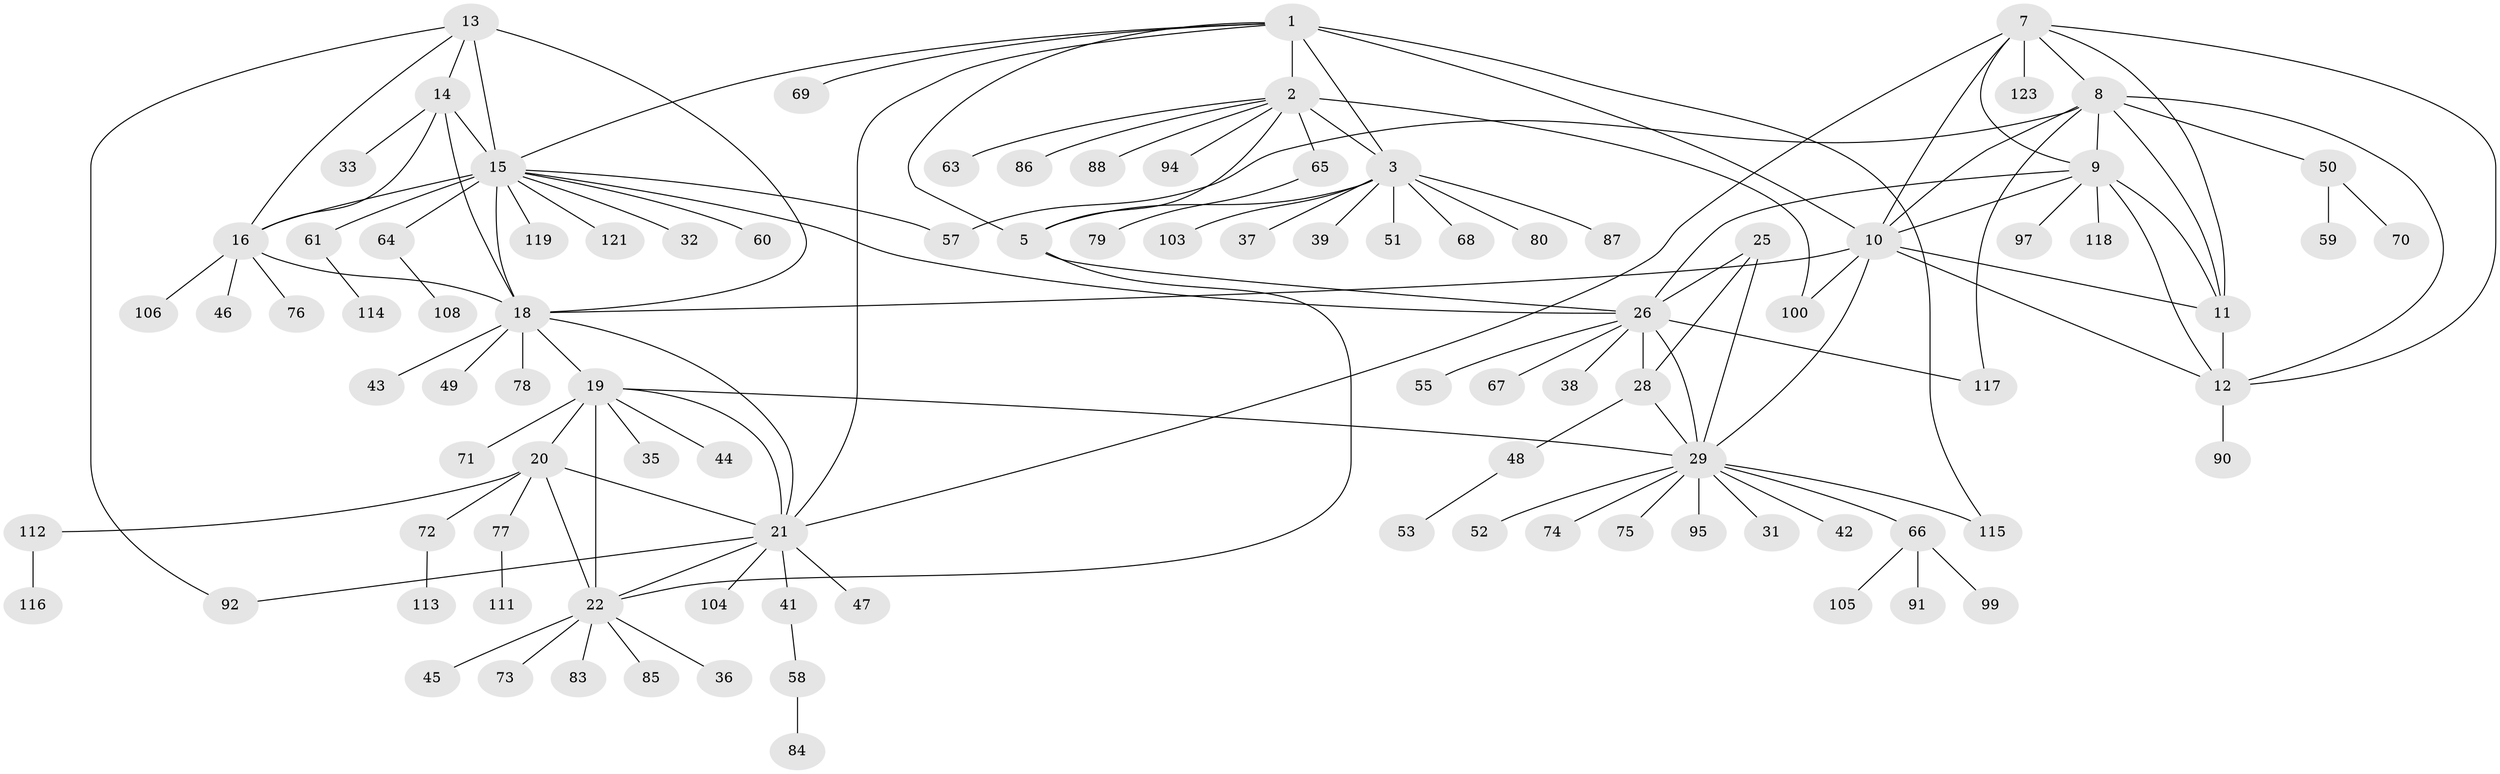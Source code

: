 // Generated by graph-tools (version 1.1) at 2025/52/02/27/25 19:52:21]
// undirected, 98 vertices, 136 edges
graph export_dot {
graph [start="1"]
  node [color=gray90,style=filled];
  1 [super="+4"];
  2 [super="+89"];
  3 [super="+6"];
  5;
  7 [super="+62"];
  8 [super="+98"];
  9 [super="+34"];
  10 [super="+82"];
  11;
  12 [super="+96"];
  13;
  14;
  15 [super="+17"];
  16 [super="+109"];
  18 [super="+81"];
  19 [super="+23"];
  20 [super="+101"];
  21 [super="+40"];
  22 [super="+24"];
  25;
  26 [super="+27"];
  28;
  29 [super="+30"];
  31;
  32;
  33;
  35;
  36;
  37;
  38;
  39;
  41;
  42;
  43 [super="+54"];
  44;
  45 [super="+56"];
  46;
  47;
  48;
  49;
  50 [super="+120"];
  51;
  52;
  53;
  55;
  57;
  58;
  59;
  60;
  61;
  63 [super="+93"];
  64;
  65;
  66 [super="+107"];
  67;
  68;
  69;
  70;
  71;
  72 [super="+102"];
  73 [super="+110"];
  74;
  75;
  76;
  77;
  78;
  79;
  80;
  83;
  84;
  85;
  86;
  87;
  88;
  90;
  91;
  92 [super="+122"];
  94;
  95;
  97;
  99;
  100;
  103;
  104;
  105;
  106;
  108;
  111;
  112;
  113;
  114;
  115;
  116;
  117;
  118;
  119;
  121;
  123;
  1 -- 2 [weight=2];
  1 -- 3 [weight=4];
  1 -- 5 [weight=2];
  1 -- 21;
  1 -- 69;
  1 -- 10;
  1 -- 115;
  1 -- 15;
  2 -- 3 [weight=2];
  2 -- 5;
  2 -- 63;
  2 -- 65;
  2 -- 86;
  2 -- 88;
  2 -- 94;
  2 -- 100;
  3 -- 5 [weight=2];
  3 -- 68;
  3 -- 80;
  3 -- 103;
  3 -- 37;
  3 -- 39;
  3 -- 51;
  3 -- 87;
  5 -- 26;
  5 -- 22;
  7 -- 8;
  7 -- 9;
  7 -- 10;
  7 -- 11;
  7 -- 12;
  7 -- 21;
  7 -- 123;
  8 -- 9;
  8 -- 10;
  8 -- 11;
  8 -- 12;
  8 -- 50;
  8 -- 57;
  8 -- 117;
  9 -- 10;
  9 -- 11;
  9 -- 12;
  9 -- 97;
  9 -- 118;
  9 -- 26;
  10 -- 11;
  10 -- 12;
  10 -- 18;
  10 -- 100;
  10 -- 29;
  11 -- 12;
  12 -- 90;
  13 -- 14;
  13 -- 15 [weight=2];
  13 -- 16;
  13 -- 18;
  13 -- 92;
  14 -- 15 [weight=2];
  14 -- 16;
  14 -- 18;
  14 -- 33;
  15 -- 16 [weight=2];
  15 -- 18 [weight=2];
  15 -- 26;
  15 -- 32;
  15 -- 57;
  15 -- 64;
  15 -- 121;
  15 -- 119;
  15 -- 60;
  15 -- 61;
  16 -- 18;
  16 -- 46;
  16 -- 76;
  16 -- 106;
  18 -- 43;
  18 -- 49;
  18 -- 78;
  18 -- 21;
  18 -- 19;
  19 -- 20 [weight=2];
  19 -- 21 [weight=2];
  19 -- 22 [weight=4];
  19 -- 35;
  19 -- 71;
  19 -- 44;
  19 -- 29;
  20 -- 21;
  20 -- 22 [weight=2];
  20 -- 72;
  20 -- 77;
  20 -- 112;
  21 -- 22 [weight=2];
  21 -- 47;
  21 -- 104;
  21 -- 41;
  21 -- 92;
  22 -- 36;
  22 -- 73;
  22 -- 83;
  22 -- 85;
  22 -- 45;
  25 -- 26 [weight=2];
  25 -- 28;
  25 -- 29 [weight=2];
  26 -- 28 [weight=2];
  26 -- 29 [weight=4];
  26 -- 38;
  26 -- 55;
  26 -- 67;
  26 -- 117;
  28 -- 29 [weight=2];
  28 -- 48;
  29 -- 66;
  29 -- 95;
  29 -- 115;
  29 -- 42;
  29 -- 75;
  29 -- 74;
  29 -- 52;
  29 -- 31;
  41 -- 58;
  48 -- 53;
  50 -- 59;
  50 -- 70;
  58 -- 84;
  61 -- 114;
  64 -- 108;
  65 -- 79;
  66 -- 91;
  66 -- 99;
  66 -- 105;
  72 -- 113;
  77 -- 111;
  112 -- 116;
}
